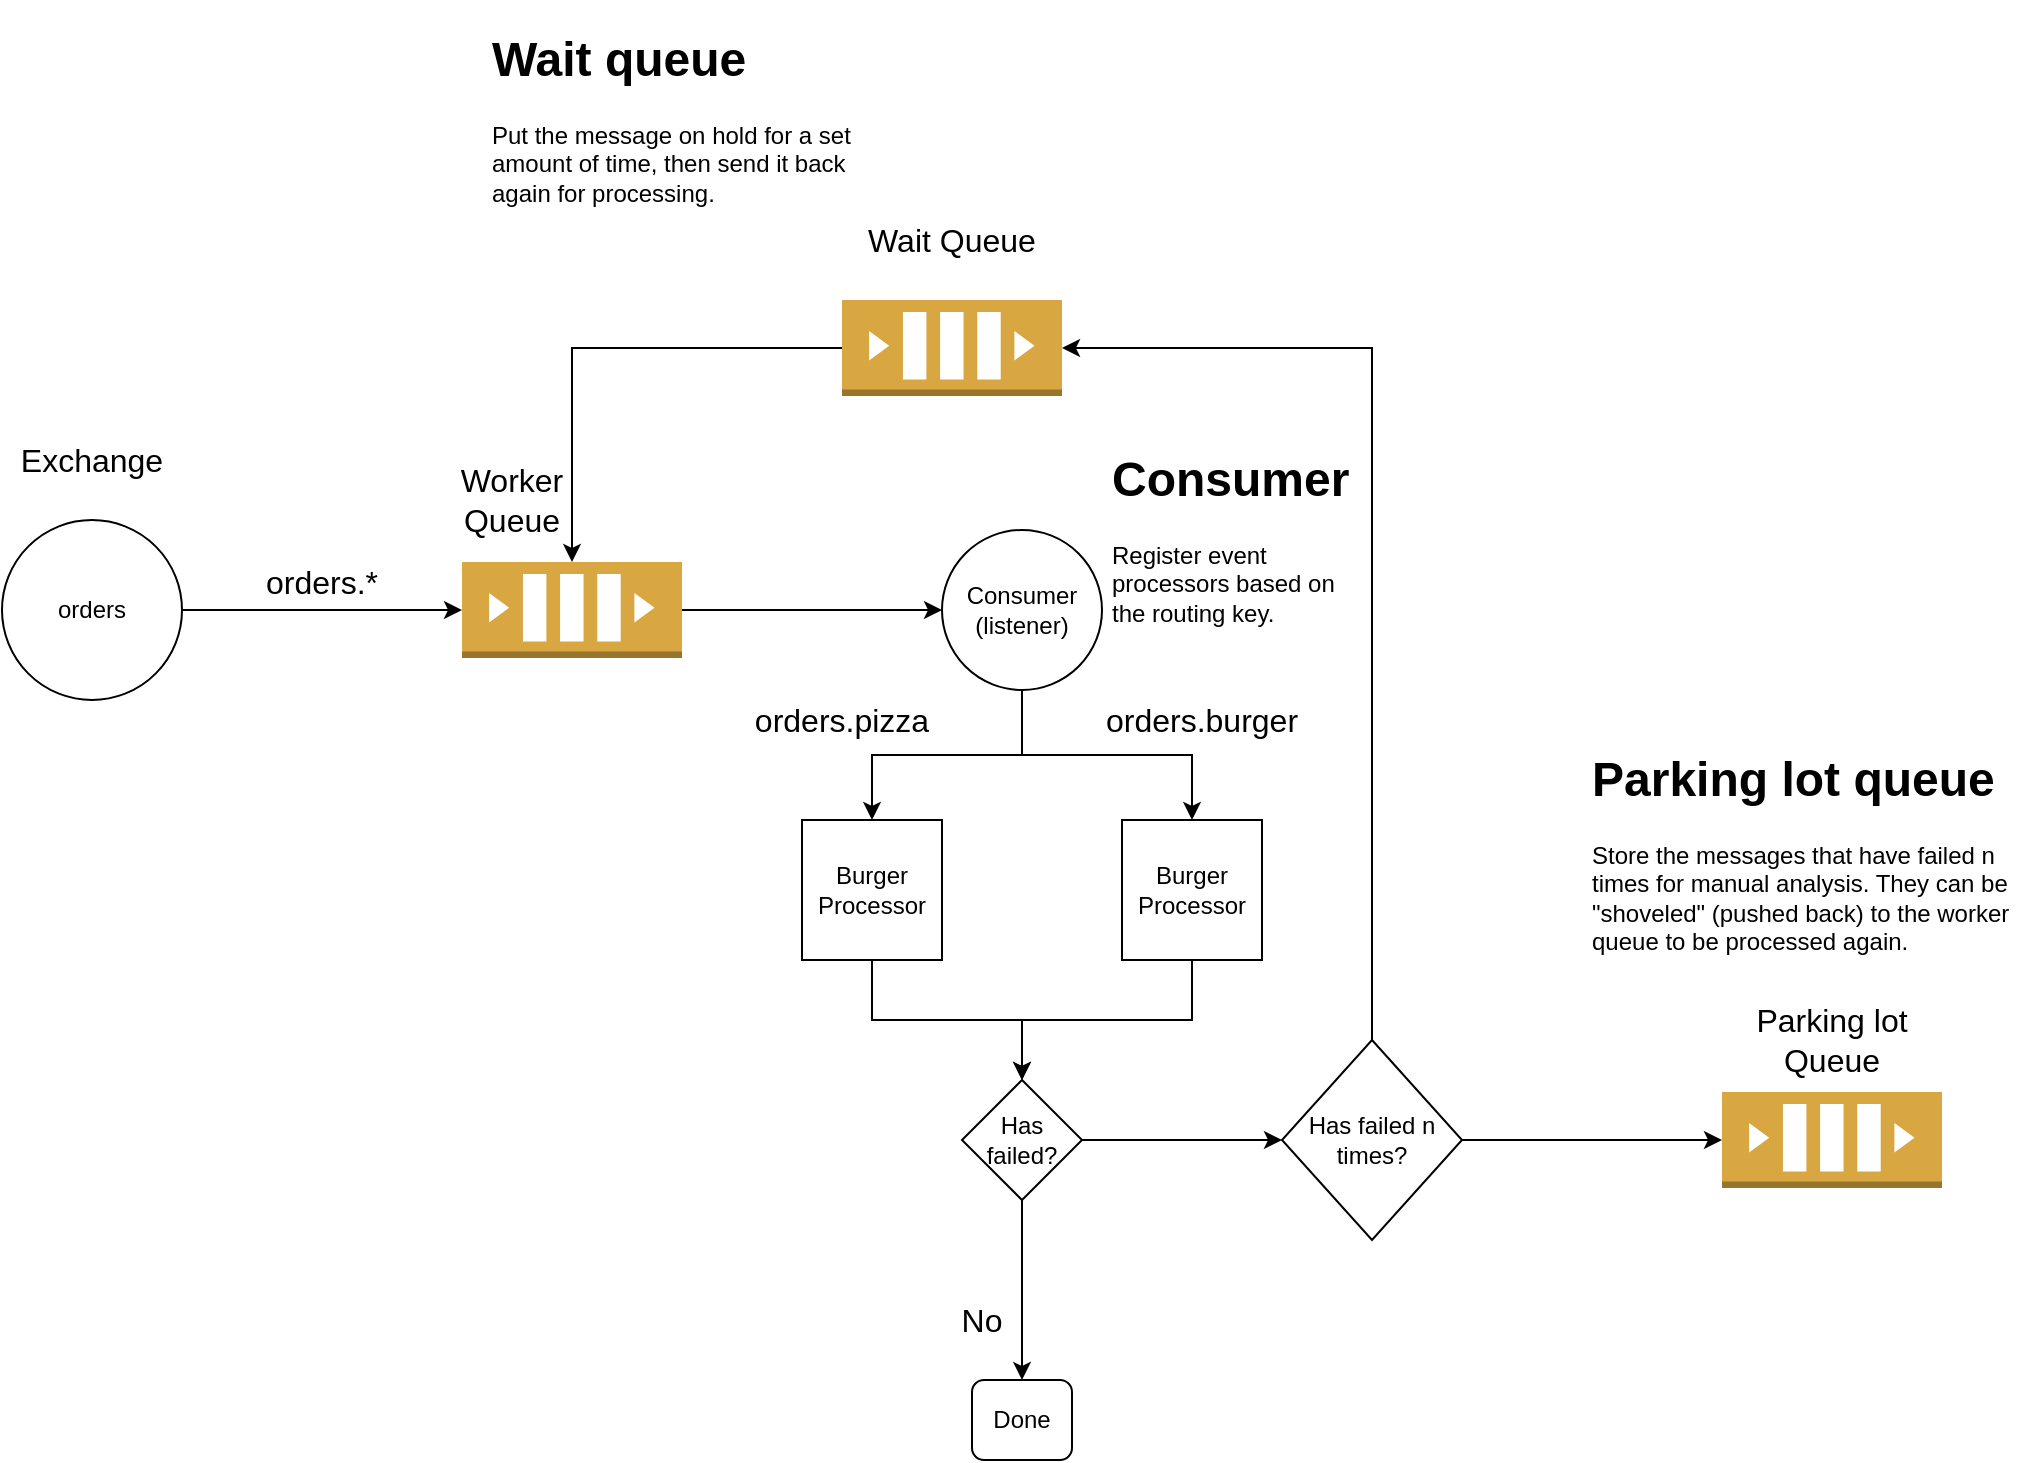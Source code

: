 <mxfile version="13.11.0" type="device"><diagram id="187n7UinjuIS8Qmt4yOo" name="Page-1"><mxGraphModel dx="1426" dy="831" grid="1" gridSize="10" guides="1" tooltips="1" connect="1" arrows="1" fold="1" page="1" pageScale="1" pageWidth="850" pageHeight="1100" math="0" shadow="0"><root><mxCell id="0"/><mxCell id="1" parent="0"/><mxCell id="bMaZm4NbTCLrMWPB6yth-16" style="edgeStyle=orthogonalEdgeStyle;rounded=0;orthogonalLoop=1;jettySize=auto;html=1;exitX=1;exitY=0.5;exitDx=0;exitDy=0;exitPerimeter=0;entryX=0;entryY=0.5;entryDx=0;entryDy=0;" edge="1" parent="1" source="bMaZm4NbTCLrMWPB6yth-3" target="bMaZm4NbTCLrMWPB6yth-7"><mxGeometry relative="1" as="geometry"/></mxCell><mxCell id="bMaZm4NbTCLrMWPB6yth-3" value="" style="outlineConnect=0;dashed=0;verticalLabelPosition=bottom;verticalAlign=top;align=center;html=1;shape=mxgraph.aws3.queue;fillColor=#D9A741;gradientColor=none;" vertex="1" parent="1"><mxGeometry x="260" y="301" width="110" height="48" as="geometry"/></mxCell><mxCell id="bMaZm4NbTCLrMWPB6yth-4" value="orders" style="ellipse;whiteSpace=wrap;html=1;aspect=fixed;" vertex="1" parent="1"><mxGeometry x="30" y="280" width="90" height="90" as="geometry"/></mxCell><mxCell id="bMaZm4NbTCLrMWPB6yth-5" value="" style="endArrow=classic;html=1;exitX=1;exitY=0.5;exitDx=0;exitDy=0;entryX=0;entryY=0.5;entryDx=0;entryDy=0;entryPerimeter=0;" edge="1" parent="1" source="bMaZm4NbTCLrMWPB6yth-4" target="bMaZm4NbTCLrMWPB6yth-3"><mxGeometry width="50" height="50" relative="1" as="geometry"><mxPoint x="330" y="480" as="sourcePoint"/><mxPoint x="380" y="430" as="targetPoint"/></mxGeometry></mxCell><mxCell id="bMaZm4NbTCLrMWPB6yth-6" value="&lt;font style=&quot;font-size: 16px&quot;&gt;orders.*&lt;/font&gt;" style="text;html=1;strokeColor=none;fillColor=none;align=center;verticalAlign=middle;whiteSpace=wrap;rounded=0;" vertex="1" parent="1"><mxGeometry x="170" y="301" width="40" height="20" as="geometry"/></mxCell><mxCell id="bMaZm4NbTCLrMWPB6yth-10" style="edgeStyle=orthogonalEdgeStyle;rounded=0;orthogonalLoop=1;jettySize=auto;html=1;exitX=0.5;exitY=1;exitDx=0;exitDy=0;" edge="1" parent="1" source="bMaZm4NbTCLrMWPB6yth-7" target="bMaZm4NbTCLrMWPB6yth-8"><mxGeometry relative="1" as="geometry"/></mxCell><mxCell id="bMaZm4NbTCLrMWPB6yth-11" style="edgeStyle=orthogonalEdgeStyle;rounded=0;orthogonalLoop=1;jettySize=auto;html=1;exitX=0.5;exitY=1;exitDx=0;exitDy=0;entryX=0.5;entryY=0;entryDx=0;entryDy=0;" edge="1" parent="1" source="bMaZm4NbTCLrMWPB6yth-7" target="bMaZm4NbTCLrMWPB6yth-9"><mxGeometry relative="1" as="geometry"/></mxCell><mxCell id="bMaZm4NbTCLrMWPB6yth-7" value="Consumer (listener)" style="ellipse;whiteSpace=wrap;html=1;aspect=fixed;" vertex="1" parent="1"><mxGeometry x="500" y="285" width="80" height="80" as="geometry"/></mxCell><mxCell id="bMaZm4NbTCLrMWPB6yth-29" style="edgeStyle=orthogonalEdgeStyle;rounded=0;orthogonalLoop=1;jettySize=auto;html=1;exitX=0.5;exitY=1;exitDx=0;exitDy=0;entryX=0.5;entryY=0;entryDx=0;entryDy=0;" edge="1" parent="1" source="bMaZm4NbTCLrMWPB6yth-8" target="bMaZm4NbTCLrMWPB6yth-25"><mxGeometry relative="1" as="geometry"/></mxCell><mxCell id="bMaZm4NbTCLrMWPB6yth-8" value="Burger Processor" style="whiteSpace=wrap;html=1;aspect=fixed;" vertex="1" parent="1"><mxGeometry x="430" y="430" width="70" height="70" as="geometry"/></mxCell><mxCell id="bMaZm4NbTCLrMWPB6yth-30" style="edgeStyle=orthogonalEdgeStyle;rounded=0;orthogonalLoop=1;jettySize=auto;html=1;exitX=0.5;exitY=1;exitDx=0;exitDy=0;entryX=0.5;entryY=0;entryDx=0;entryDy=0;" edge="1" parent="1" source="bMaZm4NbTCLrMWPB6yth-9" target="bMaZm4NbTCLrMWPB6yth-25"><mxGeometry relative="1" as="geometry"><mxPoint x="625" y="540" as="targetPoint"/></mxGeometry></mxCell><mxCell id="bMaZm4NbTCLrMWPB6yth-9" value="Burger Processor" style="whiteSpace=wrap;html=1;aspect=fixed;" vertex="1" parent="1"><mxGeometry x="590" y="430" width="70" height="70" as="geometry"/></mxCell><mxCell id="bMaZm4NbTCLrMWPB6yth-12" value="&lt;font style=&quot;font-size: 16px&quot;&gt;orders.pizza&lt;/font&gt;" style="text;html=1;strokeColor=none;fillColor=none;align=center;verticalAlign=middle;whiteSpace=wrap;rounded=0;" vertex="1" parent="1"><mxGeometry x="430" y="370" width="40" height="20" as="geometry"/></mxCell><mxCell id="bMaZm4NbTCLrMWPB6yth-14" value="&lt;font style=&quot;font-size: 16px&quot;&gt;orders.burger&lt;/font&gt;" style="text;html=1;strokeColor=none;fillColor=none;align=center;verticalAlign=middle;whiteSpace=wrap;rounded=0;" vertex="1" parent="1"><mxGeometry x="610" y="370" width="40" height="20" as="geometry"/></mxCell><mxCell id="bMaZm4NbTCLrMWPB6yth-18" value="&lt;font style=&quot;font-size: 16px&quot;&gt;Worker Queue&lt;/font&gt;" style="text;html=1;strokeColor=none;fillColor=none;align=center;verticalAlign=middle;whiteSpace=wrap;rounded=0;" vertex="1" parent="1"><mxGeometry x="240" y="250" width="90" height="40" as="geometry"/></mxCell><mxCell id="bMaZm4NbTCLrMWPB6yth-39" style="edgeStyle=orthogonalEdgeStyle;rounded=0;orthogonalLoop=1;jettySize=auto;html=1;exitX=0;exitY=0.5;exitDx=0;exitDy=0;exitPerimeter=0;" edge="1" parent="1" source="bMaZm4NbTCLrMWPB6yth-19" target="bMaZm4NbTCLrMWPB6yth-3"><mxGeometry relative="1" as="geometry"/></mxCell><mxCell id="bMaZm4NbTCLrMWPB6yth-19" value="" style="outlineConnect=0;dashed=0;verticalLabelPosition=bottom;verticalAlign=top;align=center;html=1;shape=mxgraph.aws3.queue;fillColor=#D9A741;gradientColor=none;" vertex="1" parent="1"><mxGeometry x="450" y="170" width="110" height="48" as="geometry"/></mxCell><mxCell id="bMaZm4NbTCLrMWPB6yth-20" value="&lt;font style=&quot;font-size: 16px&quot;&gt;Wait Queue&lt;/font&gt;" style="text;html=1;strokeColor=none;fillColor=none;align=center;verticalAlign=middle;whiteSpace=wrap;rounded=0;" vertex="1" parent="1"><mxGeometry x="460" y="120" width="90" height="40" as="geometry"/></mxCell><mxCell id="bMaZm4NbTCLrMWPB6yth-21" value="" style="outlineConnect=0;dashed=0;verticalLabelPosition=bottom;verticalAlign=top;align=center;html=1;shape=mxgraph.aws3.queue;fillColor=#D9A741;gradientColor=none;" vertex="1" parent="1"><mxGeometry x="890" y="566" width="110" height="48" as="geometry"/></mxCell><mxCell id="bMaZm4NbTCLrMWPB6yth-22" value="&lt;font style=&quot;font-size: 16px&quot;&gt;Parking lot Queue&lt;/font&gt;" style="text;html=1;strokeColor=none;fillColor=none;align=center;verticalAlign=middle;whiteSpace=wrap;rounded=0;" vertex="1" parent="1"><mxGeometry x="900" y="520" width="90" height="40" as="geometry"/></mxCell><mxCell id="bMaZm4NbTCLrMWPB6yth-24" value="Done" style="rounded=1;whiteSpace=wrap;html=1;" vertex="1" parent="1"><mxGeometry x="515" y="710" width="50" height="40" as="geometry"/></mxCell><mxCell id="bMaZm4NbTCLrMWPB6yth-28" style="edgeStyle=orthogonalEdgeStyle;rounded=0;orthogonalLoop=1;jettySize=auto;html=1;exitX=0.5;exitY=1;exitDx=0;exitDy=0;entryX=0.5;entryY=0;entryDx=0;entryDy=0;" edge="1" parent="1" source="bMaZm4NbTCLrMWPB6yth-25" target="bMaZm4NbTCLrMWPB6yth-24"><mxGeometry relative="1" as="geometry"/></mxCell><mxCell id="bMaZm4NbTCLrMWPB6yth-37" style="edgeStyle=orthogonalEdgeStyle;rounded=0;orthogonalLoop=1;jettySize=auto;html=1;exitX=1;exitY=0.5;exitDx=0;exitDy=0;entryX=0;entryY=0.5;entryDx=0;entryDy=0;" edge="1" parent="1" source="bMaZm4NbTCLrMWPB6yth-25" target="bMaZm4NbTCLrMWPB6yth-36"><mxGeometry relative="1" as="geometry"/></mxCell><mxCell id="bMaZm4NbTCLrMWPB6yth-25" value="Has failed?" style="rhombus;whiteSpace=wrap;html=1;" vertex="1" parent="1"><mxGeometry x="510" y="560" width="60" height="60" as="geometry"/></mxCell><mxCell id="bMaZm4NbTCLrMWPB6yth-32" value="&lt;font style=&quot;font-size: 16px&quot;&gt;No&lt;/font&gt;" style="text;html=1;strokeColor=none;fillColor=none;align=center;verticalAlign=middle;whiteSpace=wrap;rounded=0;" vertex="1" parent="1"><mxGeometry x="500" y="670" width="40" height="20" as="geometry"/></mxCell><mxCell id="bMaZm4NbTCLrMWPB6yth-38" style="edgeStyle=orthogonalEdgeStyle;rounded=0;orthogonalLoop=1;jettySize=auto;html=1;exitX=0.5;exitY=0;exitDx=0;exitDy=0;entryX=1;entryY=0.5;entryDx=0;entryDy=0;entryPerimeter=0;" edge="1" parent="1" source="bMaZm4NbTCLrMWPB6yth-36" target="bMaZm4NbTCLrMWPB6yth-19"><mxGeometry relative="1" as="geometry"/></mxCell><mxCell id="bMaZm4NbTCLrMWPB6yth-40" style="edgeStyle=orthogonalEdgeStyle;rounded=0;orthogonalLoop=1;jettySize=auto;html=1;exitX=1;exitY=0.5;exitDx=0;exitDy=0;" edge="1" parent="1" source="bMaZm4NbTCLrMWPB6yth-36" target="bMaZm4NbTCLrMWPB6yth-21"><mxGeometry relative="1" as="geometry"/></mxCell><mxCell id="bMaZm4NbTCLrMWPB6yth-36" value="Has failed n times?" style="rhombus;whiteSpace=wrap;html=1;" vertex="1" parent="1"><mxGeometry x="670" y="540" width="90" height="100" as="geometry"/></mxCell><mxCell id="bMaZm4NbTCLrMWPB6yth-41" value="&lt;font style=&quot;font-size: 16px&quot;&gt;Exchange&lt;br&gt;&lt;/font&gt;" style="text;html=1;strokeColor=none;fillColor=none;align=center;verticalAlign=middle;whiteSpace=wrap;rounded=0;" vertex="1" parent="1"><mxGeometry x="30" y="230" width="90" height="40" as="geometry"/></mxCell><mxCell id="bMaZm4NbTCLrMWPB6yth-42" value="&lt;h1&gt;Wait queue&lt;br&gt;&lt;/h1&gt;&lt;p&gt;Put the message on hold for a set amount of time, then send it back again for processing.&lt;br&gt;&lt;/p&gt;" style="text;html=1;strokeColor=none;fillColor=none;spacing=5;spacingTop=-20;whiteSpace=wrap;overflow=hidden;rounded=0;" vertex="1" parent="1"><mxGeometry x="270" y="30" width="190" height="104.5" as="geometry"/></mxCell><mxCell id="bMaZm4NbTCLrMWPB6yth-43" value="&lt;h1&gt;Parking lot queue&lt;br&gt;&lt;/h1&gt;&lt;p&gt;Store the messages that have failed n times for manual analysis. They can be &quot;shoveled&quot; (pushed back) to the worker queue to be processed again.&lt;br&gt;&lt;/p&gt;" style="text;html=1;strokeColor=none;fillColor=none;spacing=5;spacingTop=-20;whiteSpace=wrap;overflow=hidden;rounded=0;" vertex="1" parent="1"><mxGeometry x="820" y="390" width="220" height="120" as="geometry"/></mxCell><mxCell id="bMaZm4NbTCLrMWPB6yth-44" value="&lt;h1&gt;Consumer&lt;br&gt;&lt;/h1&gt;&lt;p&gt;Register event processors based on the routing key.&lt;br&gt;&lt;/p&gt;" style="text;html=1;strokeColor=none;fillColor=none;spacing=5;spacingTop=-20;whiteSpace=wrap;overflow=hidden;rounded=0;" vertex="1" parent="1"><mxGeometry x="580" y="240" width="130" height="94.5" as="geometry"/></mxCell></root></mxGraphModel></diagram></mxfile>